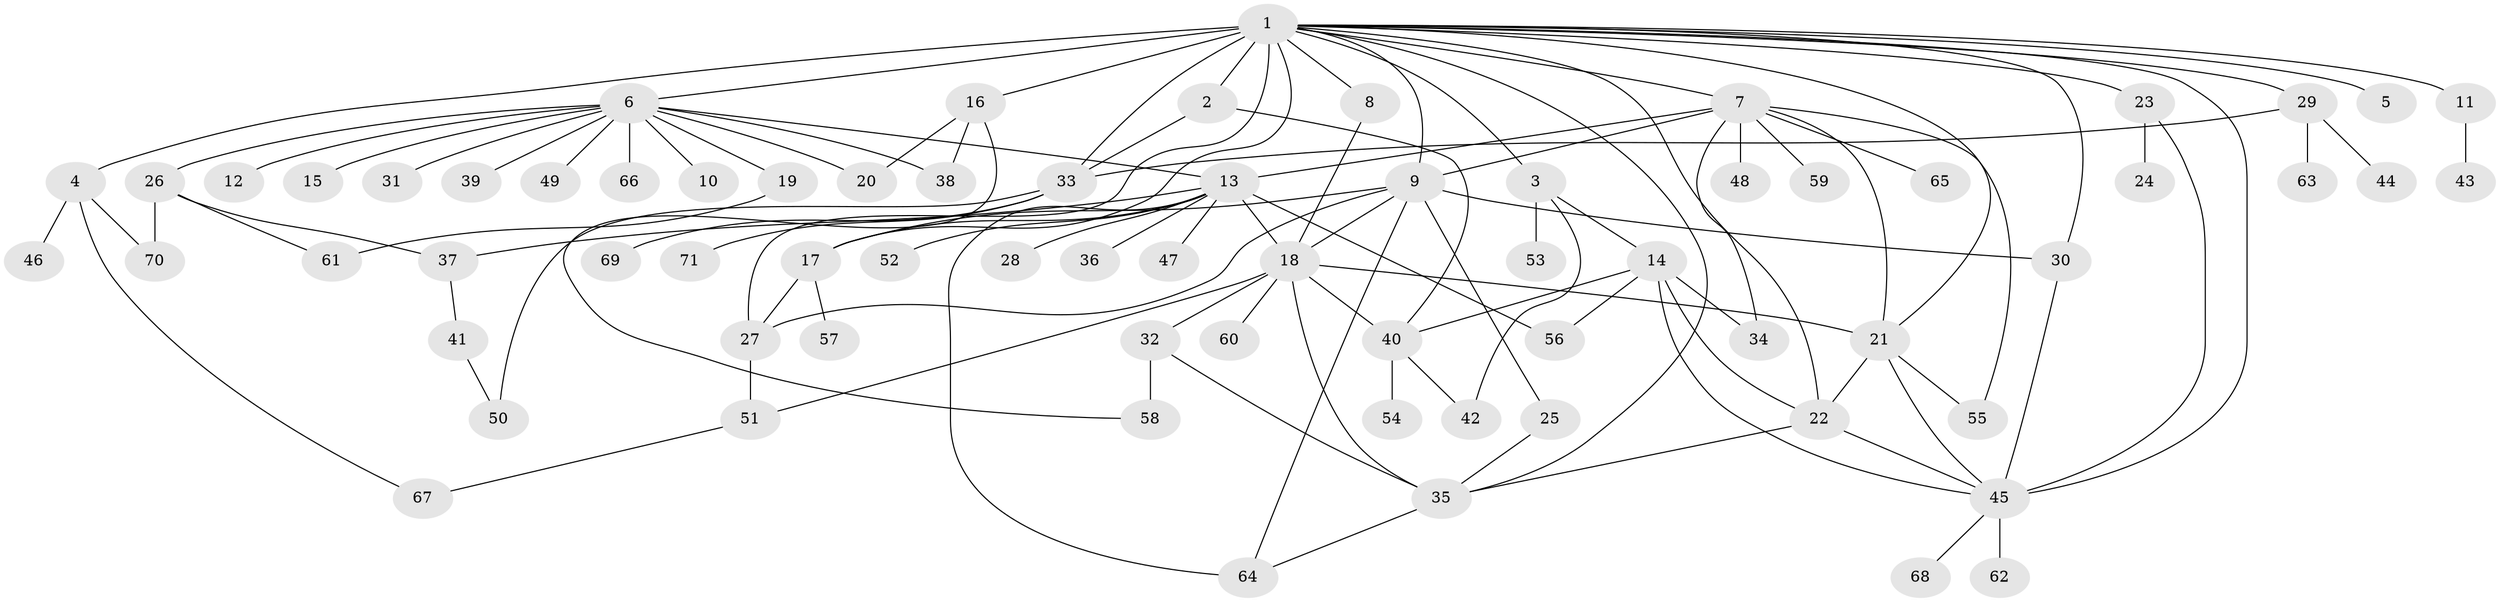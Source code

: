 // original degree distribution, {42: 0.007042253521126761, 1: 0.5422535211267606, 5: 0.056338028169014086, 2: 0.19014084507042253, 14: 0.007042253521126761, 10: 0.007042253521126761, 3: 0.09859154929577464, 17: 0.007042253521126761, 12: 0.007042253521126761, 9: 0.02112676056338028, 6: 0.007042253521126761, 15: 0.007042253521126761, 4: 0.028169014084507043, 7: 0.007042253521126761, 11: 0.007042253521126761}
// Generated by graph-tools (version 1.1) at 2025/50/03/04/25 22:50:04]
// undirected, 71 vertices, 111 edges
graph export_dot {
  node [color=gray90,style=filled];
  1;
  2;
  3;
  4;
  5;
  6;
  7;
  8;
  9;
  10;
  11;
  12;
  13;
  14;
  15;
  16;
  17;
  18;
  19;
  20;
  21;
  22;
  23;
  24;
  25;
  26;
  27;
  28;
  29;
  30;
  31;
  32;
  33;
  34;
  35;
  36;
  37;
  38;
  39;
  40;
  41;
  42;
  43;
  44;
  45;
  46;
  47;
  48;
  49;
  50;
  51;
  52;
  53;
  54;
  55;
  56;
  57;
  58;
  59;
  60;
  61;
  62;
  63;
  64;
  65;
  66;
  67;
  68;
  69;
  70;
  71;
  1 -- 2 [weight=12.0];
  1 -- 3 [weight=1.0];
  1 -- 4 [weight=1.0];
  1 -- 5 [weight=1.0];
  1 -- 6 [weight=1.0];
  1 -- 7 [weight=1.0];
  1 -- 8 [weight=1.0];
  1 -- 9 [weight=1.0];
  1 -- 11 [weight=1.0];
  1 -- 16 [weight=1.0];
  1 -- 17 [weight=1.0];
  1 -- 21 [weight=2.0];
  1 -- 22 [weight=2.0];
  1 -- 23 [weight=1.0];
  1 -- 27 [weight=1.0];
  1 -- 29 [weight=1.0];
  1 -- 30 [weight=1.0];
  1 -- 33 [weight=1.0];
  1 -- 35 [weight=1.0];
  1 -- 45 [weight=1.0];
  2 -- 33 [weight=1.0];
  2 -- 40 [weight=2.0];
  3 -- 14 [weight=1.0];
  3 -- 42 [weight=1.0];
  3 -- 53 [weight=1.0];
  4 -- 46 [weight=1.0];
  4 -- 67 [weight=1.0];
  4 -- 70 [weight=1.0];
  6 -- 10 [weight=1.0];
  6 -- 12 [weight=1.0];
  6 -- 13 [weight=1.0];
  6 -- 15 [weight=1.0];
  6 -- 19 [weight=1.0];
  6 -- 20 [weight=1.0];
  6 -- 26 [weight=1.0];
  6 -- 31 [weight=1.0];
  6 -- 38 [weight=1.0];
  6 -- 39 [weight=1.0];
  6 -- 49 [weight=1.0];
  6 -- 66 [weight=1.0];
  7 -- 9 [weight=1.0];
  7 -- 13 [weight=1.0];
  7 -- 21 [weight=1.0];
  7 -- 34 [weight=1.0];
  7 -- 48 [weight=1.0];
  7 -- 55 [weight=1.0];
  7 -- 59 [weight=1.0];
  7 -- 65 [weight=1.0];
  8 -- 18 [weight=1.0];
  9 -- 17 [weight=1.0];
  9 -- 18 [weight=1.0];
  9 -- 25 [weight=1.0];
  9 -- 27 [weight=1.0];
  9 -- 30 [weight=7.0];
  9 -- 64 [weight=1.0];
  11 -- 43 [weight=1.0];
  13 -- 17 [weight=1.0];
  13 -- 18 [weight=1.0];
  13 -- 28 [weight=1.0];
  13 -- 36 [weight=1.0];
  13 -- 37 [weight=1.0];
  13 -- 47 [weight=1.0];
  13 -- 52 [weight=1.0];
  13 -- 56 [weight=1.0];
  13 -- 64 [weight=1.0];
  14 -- 22 [weight=1.0];
  14 -- 34 [weight=3.0];
  14 -- 40 [weight=1.0];
  14 -- 45 [weight=1.0];
  14 -- 56 [weight=1.0];
  16 -- 20 [weight=1.0];
  16 -- 38 [weight=1.0];
  16 -- 58 [weight=1.0];
  17 -- 27 [weight=1.0];
  17 -- 57 [weight=2.0];
  18 -- 21 [weight=7.0];
  18 -- 32 [weight=1.0];
  18 -- 35 [weight=1.0];
  18 -- 40 [weight=1.0];
  18 -- 51 [weight=1.0];
  18 -- 60 [weight=1.0];
  19 -- 61 [weight=1.0];
  21 -- 22 [weight=1.0];
  21 -- 45 [weight=1.0];
  21 -- 55 [weight=1.0];
  22 -- 35 [weight=1.0];
  22 -- 45 [weight=1.0];
  23 -- 24 [weight=1.0];
  23 -- 45 [weight=1.0];
  25 -- 35 [weight=1.0];
  26 -- 37 [weight=1.0];
  26 -- 61 [weight=1.0];
  26 -- 70 [weight=1.0];
  27 -- 51 [weight=1.0];
  29 -- 33 [weight=1.0];
  29 -- 44 [weight=1.0];
  29 -- 63 [weight=1.0];
  30 -- 45 [weight=1.0];
  32 -- 35 [weight=1.0];
  32 -- 58 [weight=2.0];
  33 -- 50 [weight=1.0];
  33 -- 69 [weight=1.0];
  33 -- 71 [weight=1.0];
  35 -- 64 [weight=1.0];
  37 -- 41 [weight=1.0];
  40 -- 42 [weight=1.0];
  40 -- 54 [weight=1.0];
  41 -- 50 [weight=1.0];
  45 -- 62 [weight=2.0];
  45 -- 68 [weight=1.0];
  51 -- 67 [weight=1.0];
}
